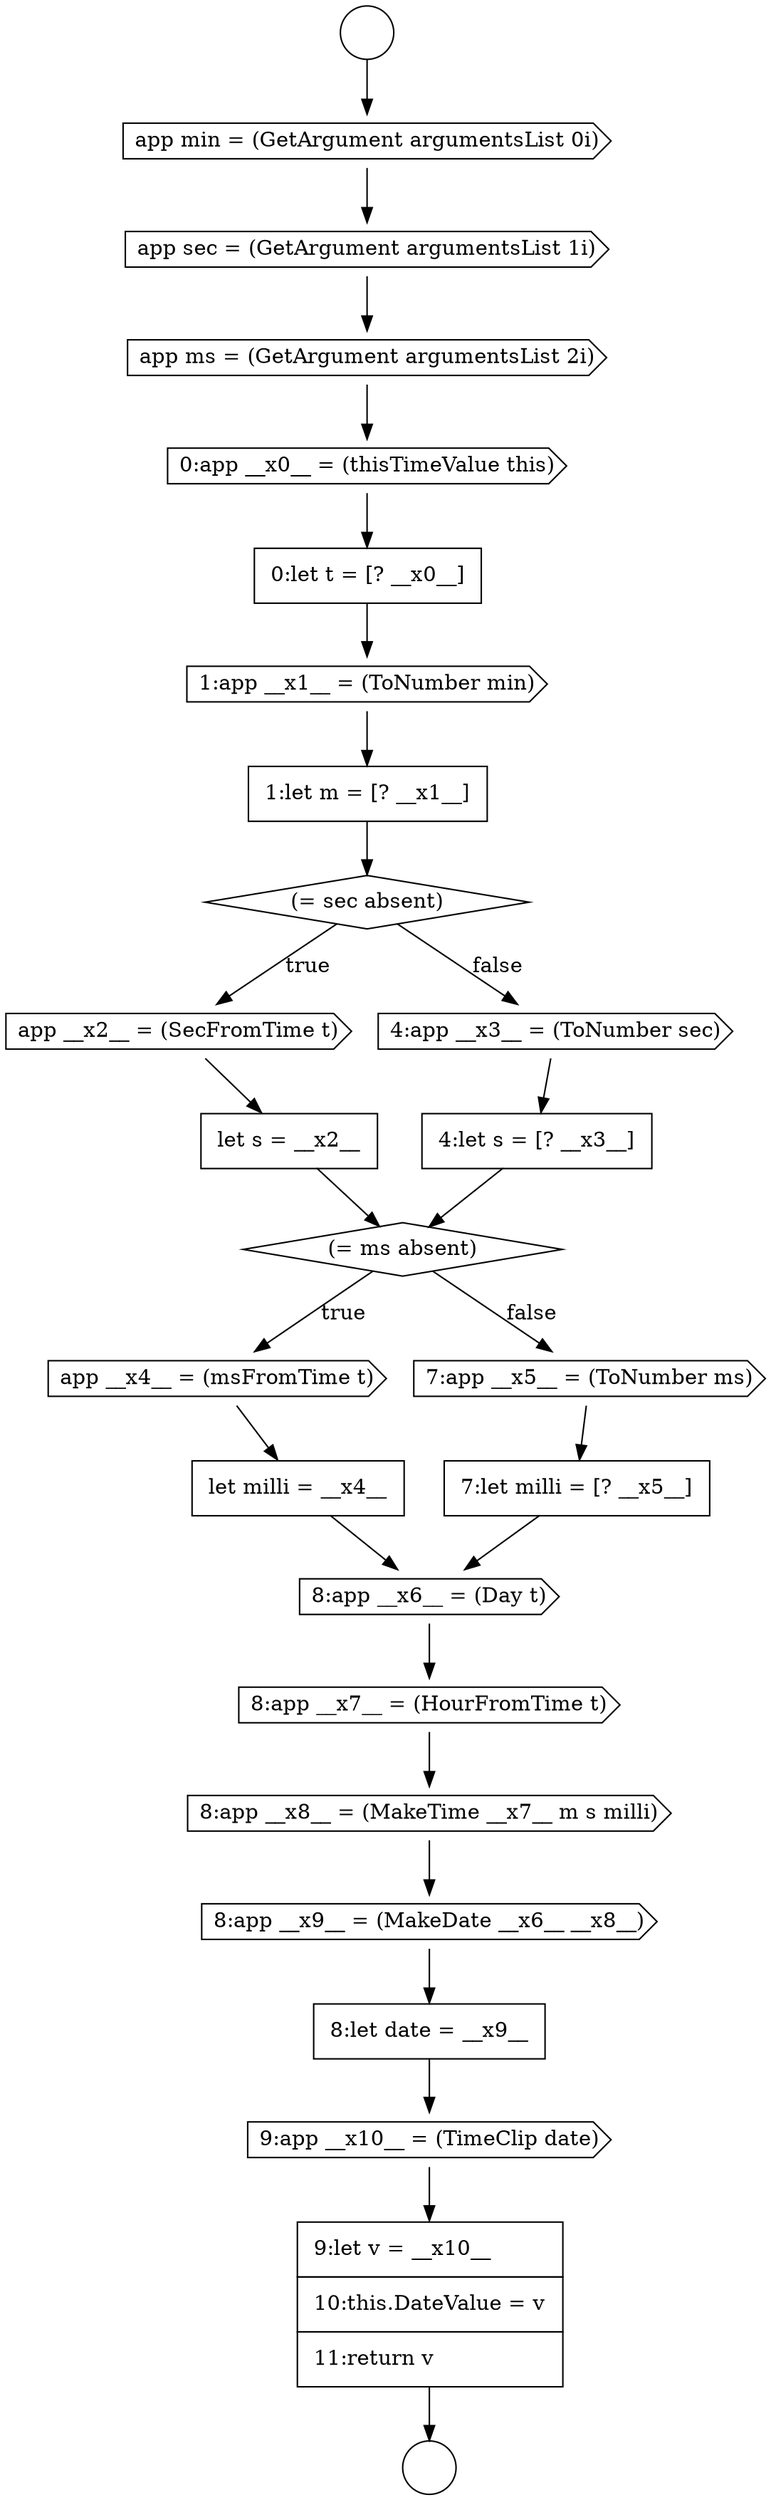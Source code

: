 digraph {
  node13700 [shape=cds, label=<<font color="black">1:app __x1__ = (ToNumber min)</font>> color="black" fillcolor="white" style=filled]
  node13696 [shape=cds, label=<<font color="black">app sec = (GetArgument argumentsList 1i)</font>> color="black" fillcolor="white" style=filled]
  node13708 [shape=cds, label=<<font color="black">app __x4__ = (msFromTime t)</font>> color="black" fillcolor="white" style=filled]
  node13709 [shape=none, margin=0, label=<<font color="black">
    <table border="0" cellborder="1" cellspacing="0" cellpadding="10">
      <tr><td align="left">let milli = __x4__</td></tr>
    </table>
  </font>> color="black" fillcolor="white" style=filled]
  node13714 [shape=cds, label=<<font color="black">8:app __x8__ = (MakeTime __x7__ m s milli)</font>> color="black" fillcolor="white" style=filled]
  node13703 [shape=cds, label=<<font color="black">app __x2__ = (SecFromTime t)</font>> color="black" fillcolor="white" style=filled]
  node13710 [shape=cds, label=<<font color="black">7:app __x5__ = (ToNumber ms)</font>> color="black" fillcolor="white" style=filled]
  node13705 [shape=cds, label=<<font color="black">4:app __x3__ = (ToNumber sec)</font>> color="black" fillcolor="white" style=filled]
  node13694 [shape=circle label=" " color="black" fillcolor="white" style=filled]
  node13706 [shape=none, margin=0, label=<<font color="black">
    <table border="0" cellborder="1" cellspacing="0" cellpadding="10">
      <tr><td align="left">4:let s = [? __x3__]</td></tr>
    </table>
  </font>> color="black" fillcolor="white" style=filled]
  node13697 [shape=cds, label=<<font color="black">app ms = (GetArgument argumentsList 2i)</font>> color="black" fillcolor="white" style=filled]
  node13712 [shape=cds, label=<<font color="black">8:app __x6__ = (Day t)</font>> color="black" fillcolor="white" style=filled]
  node13707 [shape=diamond, label=<<font color="black">(= ms absent)</font>> color="black" fillcolor="white" style=filled]
  node13704 [shape=none, margin=0, label=<<font color="black">
    <table border="0" cellborder="1" cellspacing="0" cellpadding="10">
      <tr><td align="left">let s = __x2__</td></tr>
    </table>
  </font>> color="black" fillcolor="white" style=filled]
  node13715 [shape=cds, label=<<font color="black">8:app __x9__ = (MakeDate __x6__ __x8__)</font>> color="black" fillcolor="white" style=filled]
  node13718 [shape=none, margin=0, label=<<font color="black">
    <table border="0" cellborder="1" cellspacing="0" cellpadding="10">
      <tr><td align="left">9:let v = __x10__</td></tr>
      <tr><td align="left">10:this.DateValue = v</td></tr>
      <tr><td align="left">11:return v</td></tr>
    </table>
  </font>> color="black" fillcolor="white" style=filled]
  node13693 [shape=circle label=" " color="black" fillcolor="white" style=filled]
  node13699 [shape=none, margin=0, label=<<font color="black">
    <table border="0" cellborder="1" cellspacing="0" cellpadding="10">
      <tr><td align="left">0:let t = [? __x0__]</td></tr>
    </table>
  </font>> color="black" fillcolor="white" style=filled]
  node13717 [shape=cds, label=<<font color="black">9:app __x10__ = (TimeClip date)</font>> color="black" fillcolor="white" style=filled]
  node13702 [shape=diamond, label=<<font color="black">(= sec absent)</font>> color="black" fillcolor="white" style=filled]
  node13698 [shape=cds, label=<<font color="black">0:app __x0__ = (thisTimeValue this)</font>> color="black" fillcolor="white" style=filled]
  node13713 [shape=cds, label=<<font color="black">8:app __x7__ = (HourFromTime t)</font>> color="black" fillcolor="white" style=filled]
  node13716 [shape=none, margin=0, label=<<font color="black">
    <table border="0" cellborder="1" cellspacing="0" cellpadding="10">
      <tr><td align="left">8:let date = __x9__</td></tr>
    </table>
  </font>> color="black" fillcolor="white" style=filled]
  node13711 [shape=none, margin=0, label=<<font color="black">
    <table border="0" cellborder="1" cellspacing="0" cellpadding="10">
      <tr><td align="left">7:let milli = [? __x5__]</td></tr>
    </table>
  </font>> color="black" fillcolor="white" style=filled]
  node13695 [shape=cds, label=<<font color="black">app min = (GetArgument argumentsList 0i)</font>> color="black" fillcolor="white" style=filled]
  node13701 [shape=none, margin=0, label=<<font color="black">
    <table border="0" cellborder="1" cellspacing="0" cellpadding="10">
      <tr><td align="left">1:let m = [? __x1__]</td></tr>
    </table>
  </font>> color="black" fillcolor="white" style=filled]
  node13693 -> node13695 [ color="black"]
  node13696 -> node13697 [ color="black"]
  node13695 -> node13696 [ color="black"]
  node13714 -> node13715 [ color="black"]
  node13706 -> node13707 [ color="black"]
  node13704 -> node13707 [ color="black"]
  node13716 -> node13717 [ color="black"]
  node13703 -> node13704 [ color="black"]
  node13715 -> node13716 [ color="black"]
  node13702 -> node13703 [label=<<font color="black">true</font>> color="black"]
  node13702 -> node13705 [label=<<font color="black">false</font>> color="black"]
  node13707 -> node13708 [label=<<font color="black">true</font>> color="black"]
  node13707 -> node13710 [label=<<font color="black">false</font>> color="black"]
  node13718 -> node13694 [ color="black"]
  node13698 -> node13699 [ color="black"]
  node13697 -> node13698 [ color="black"]
  node13701 -> node13702 [ color="black"]
  node13699 -> node13700 [ color="black"]
  node13709 -> node13712 [ color="black"]
  node13712 -> node13713 [ color="black"]
  node13700 -> node13701 [ color="black"]
  node13711 -> node13712 [ color="black"]
  node13713 -> node13714 [ color="black"]
  node13717 -> node13718 [ color="black"]
  node13705 -> node13706 [ color="black"]
  node13708 -> node13709 [ color="black"]
  node13710 -> node13711 [ color="black"]
}

